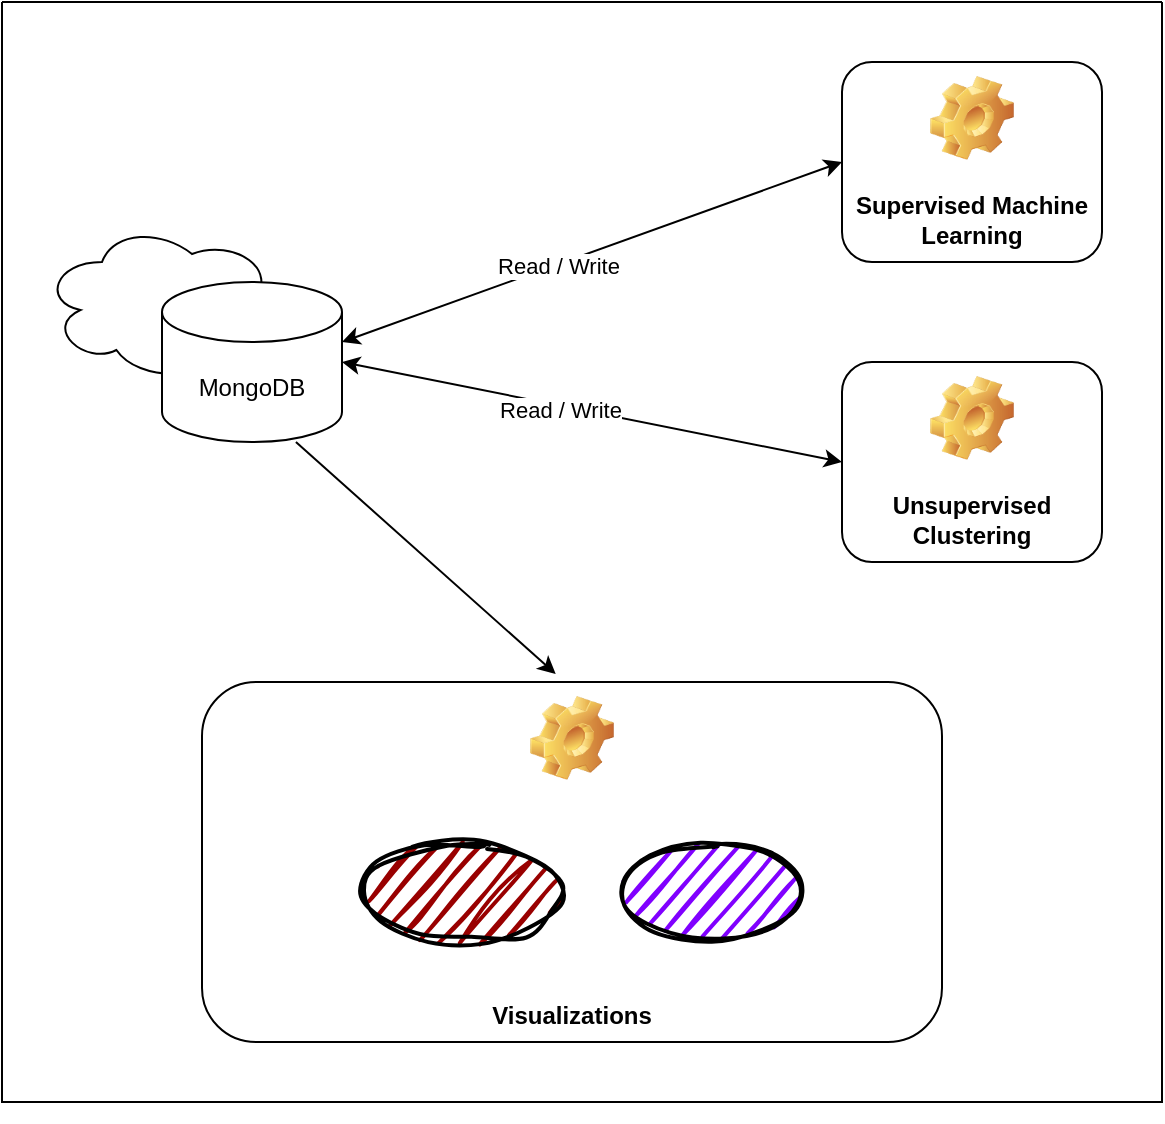 <mxfile version="22.1.16" type="device">
  <diagram name="Page-1" id="rJr7rbngYW7CNVBiUUf4">
    <mxGraphModel dx="805" dy="1091" grid="1" gridSize="10" guides="1" tooltips="1" connect="1" arrows="1" fold="1" page="1" pageScale="1" pageWidth="850" pageHeight="1100" math="0" shadow="0">
      <root>
        <mxCell id="0" />
        <mxCell id="1" parent="0" />
        <mxCell id="SpqbjFcRqUdl_g0yKuFr-2" value="" style="ellipse;shape=cloud;whiteSpace=wrap;html=1;" vertex="1" parent="1">
          <mxGeometry x="120" y="200" width="120" height="80" as="geometry" />
        </mxCell>
        <mxCell id="SpqbjFcRqUdl_g0yKuFr-1" value="MongoDB" style="shape=cylinder3;whiteSpace=wrap;html=1;boundedLbl=1;backgroundOutline=1;size=15;" vertex="1" parent="1">
          <mxGeometry x="180" y="230" width="90" height="80" as="geometry" />
        </mxCell>
        <mxCell id="SpqbjFcRqUdl_g0yKuFr-6" value="Supervised Machine Learning" style="label;whiteSpace=wrap;html=1;align=center;verticalAlign=bottom;spacingLeft=0;spacingBottom=4;imageAlign=center;imageVerticalAlign=top;image=img/clipart/Gear_128x128.png" vertex="1" parent="1">
          <mxGeometry x="520" y="120" width="130" height="100" as="geometry" />
        </mxCell>
        <mxCell id="SpqbjFcRqUdl_g0yKuFr-7" value="Unsupervised Clustering" style="label;whiteSpace=wrap;html=1;align=center;verticalAlign=bottom;spacingLeft=0;spacingBottom=4;imageAlign=center;imageVerticalAlign=top;image=img/clipart/Gear_128x128.png" vertex="1" parent="1">
          <mxGeometry x="520" y="270" width="130" height="100" as="geometry" />
        </mxCell>
        <mxCell id="SpqbjFcRqUdl_g0yKuFr-8" value="" style="endArrow=classic;startArrow=classic;html=1;rounded=0;entryX=0;entryY=0.5;entryDx=0;entryDy=0;" edge="1" parent="1" target="SpqbjFcRqUdl_g0yKuFr-6">
          <mxGeometry width="50" height="50" relative="1" as="geometry">
            <mxPoint x="270" y="260" as="sourcePoint" />
            <mxPoint x="390" y="190" as="targetPoint" />
          </mxGeometry>
        </mxCell>
        <mxCell id="SpqbjFcRqUdl_g0yKuFr-10" value="Read / Write" style="edgeLabel;html=1;align=center;verticalAlign=middle;resizable=0;points=[];" vertex="1" connectable="0" parent="SpqbjFcRqUdl_g0yKuFr-8">
          <mxGeometry x="-0.139" y="-1" relative="1" as="geometry">
            <mxPoint as="offset" />
          </mxGeometry>
        </mxCell>
        <mxCell id="SpqbjFcRqUdl_g0yKuFr-9" value="" style="endArrow=classic;startArrow=classic;html=1;rounded=0;entryX=0;entryY=0.5;entryDx=0;entryDy=0;exitX=1;exitY=0.5;exitDx=0;exitDy=0;exitPerimeter=0;" edge="1" parent="1" source="SpqbjFcRqUdl_g0yKuFr-1" target="SpqbjFcRqUdl_g0yKuFr-7">
          <mxGeometry width="50" height="50" relative="1" as="geometry">
            <mxPoint x="370" y="360" as="sourcePoint" />
            <mxPoint x="420" y="310" as="targetPoint" />
          </mxGeometry>
        </mxCell>
        <mxCell id="SpqbjFcRqUdl_g0yKuFr-11" value="Read / Write" style="edgeLabel;html=1;align=center;verticalAlign=middle;resizable=0;points=[];" vertex="1" connectable="0" parent="SpqbjFcRqUdl_g0yKuFr-9">
          <mxGeometry x="-0.124" y="-2" relative="1" as="geometry">
            <mxPoint as="offset" />
          </mxGeometry>
        </mxCell>
        <mxCell id="SpqbjFcRqUdl_g0yKuFr-22" value="" style="group" vertex="1" connectable="0" parent="1">
          <mxGeometry x="200" y="430" width="380" height="220" as="geometry" />
        </mxCell>
        <mxCell id="SpqbjFcRqUdl_g0yKuFr-21" value="Visualizations" style="label;whiteSpace=wrap;html=1;align=center;verticalAlign=bottom;spacingLeft=0;spacingBottom=4;imageAlign=center;imageVerticalAlign=top;image=img/clipart/Gear_128x128.png" vertex="1" parent="SpqbjFcRqUdl_g0yKuFr-22">
          <mxGeometry width="370" height="180" as="geometry" />
        </mxCell>
        <mxCell id="SpqbjFcRqUdl_g0yKuFr-19" value="" style="group" vertex="1" connectable="0" parent="SpqbjFcRqUdl_g0yKuFr-22">
          <mxGeometry x="20" y="10" width="360" height="210" as="geometry" />
        </mxCell>
        <mxCell id="SpqbjFcRqUdl_g0yKuFr-3" value="" style="ellipse;whiteSpace=wrap;html=1;strokeWidth=2;fillWeight=2;hachureGap=8;fillColor=#990000;fillStyle=dots;shadow=0;sketch=1;curveFitting=1;jiggle=2;" vertex="1" parent="SpqbjFcRqUdl_g0yKuFr-19">
          <mxGeometry x="60" y="70" width="100" height="50" as="geometry" />
        </mxCell>
        <mxCell id="SpqbjFcRqUdl_g0yKuFr-4" value="" style="ellipse;whiteSpace=wrap;html=1;strokeWidth=2;fillWeight=2;hachureGap=8;fillColor=#8000ff;fillStyle=dots;sketch=1;" vertex="1" parent="SpqbjFcRqUdl_g0yKuFr-19">
          <mxGeometry x="190" y="70" width="90" height="50" as="geometry" />
        </mxCell>
        <mxCell id="SpqbjFcRqUdl_g0yKuFr-23" value="" style="endArrow=classic;html=1;rounded=0;exitX=0.744;exitY=1;exitDx=0;exitDy=0;exitPerimeter=0;entryX=0.478;entryY=-0.022;entryDx=0;entryDy=0;entryPerimeter=0;" edge="1" parent="1" source="SpqbjFcRqUdl_g0yKuFr-1" target="SpqbjFcRqUdl_g0yKuFr-21">
          <mxGeometry width="50" height="50" relative="1" as="geometry">
            <mxPoint x="250" y="410" as="sourcePoint" />
            <mxPoint x="300" y="360" as="targetPoint" />
          </mxGeometry>
        </mxCell>
        <mxCell id="SpqbjFcRqUdl_g0yKuFr-24" value="" style="swimlane;startSize=0;" vertex="1" parent="1">
          <mxGeometry x="100" y="90" width="580" height="550" as="geometry">
            <mxRectangle x="100" y="90" width="50" height="40" as="alternateBounds" />
          </mxGeometry>
        </mxCell>
      </root>
    </mxGraphModel>
  </diagram>
</mxfile>
